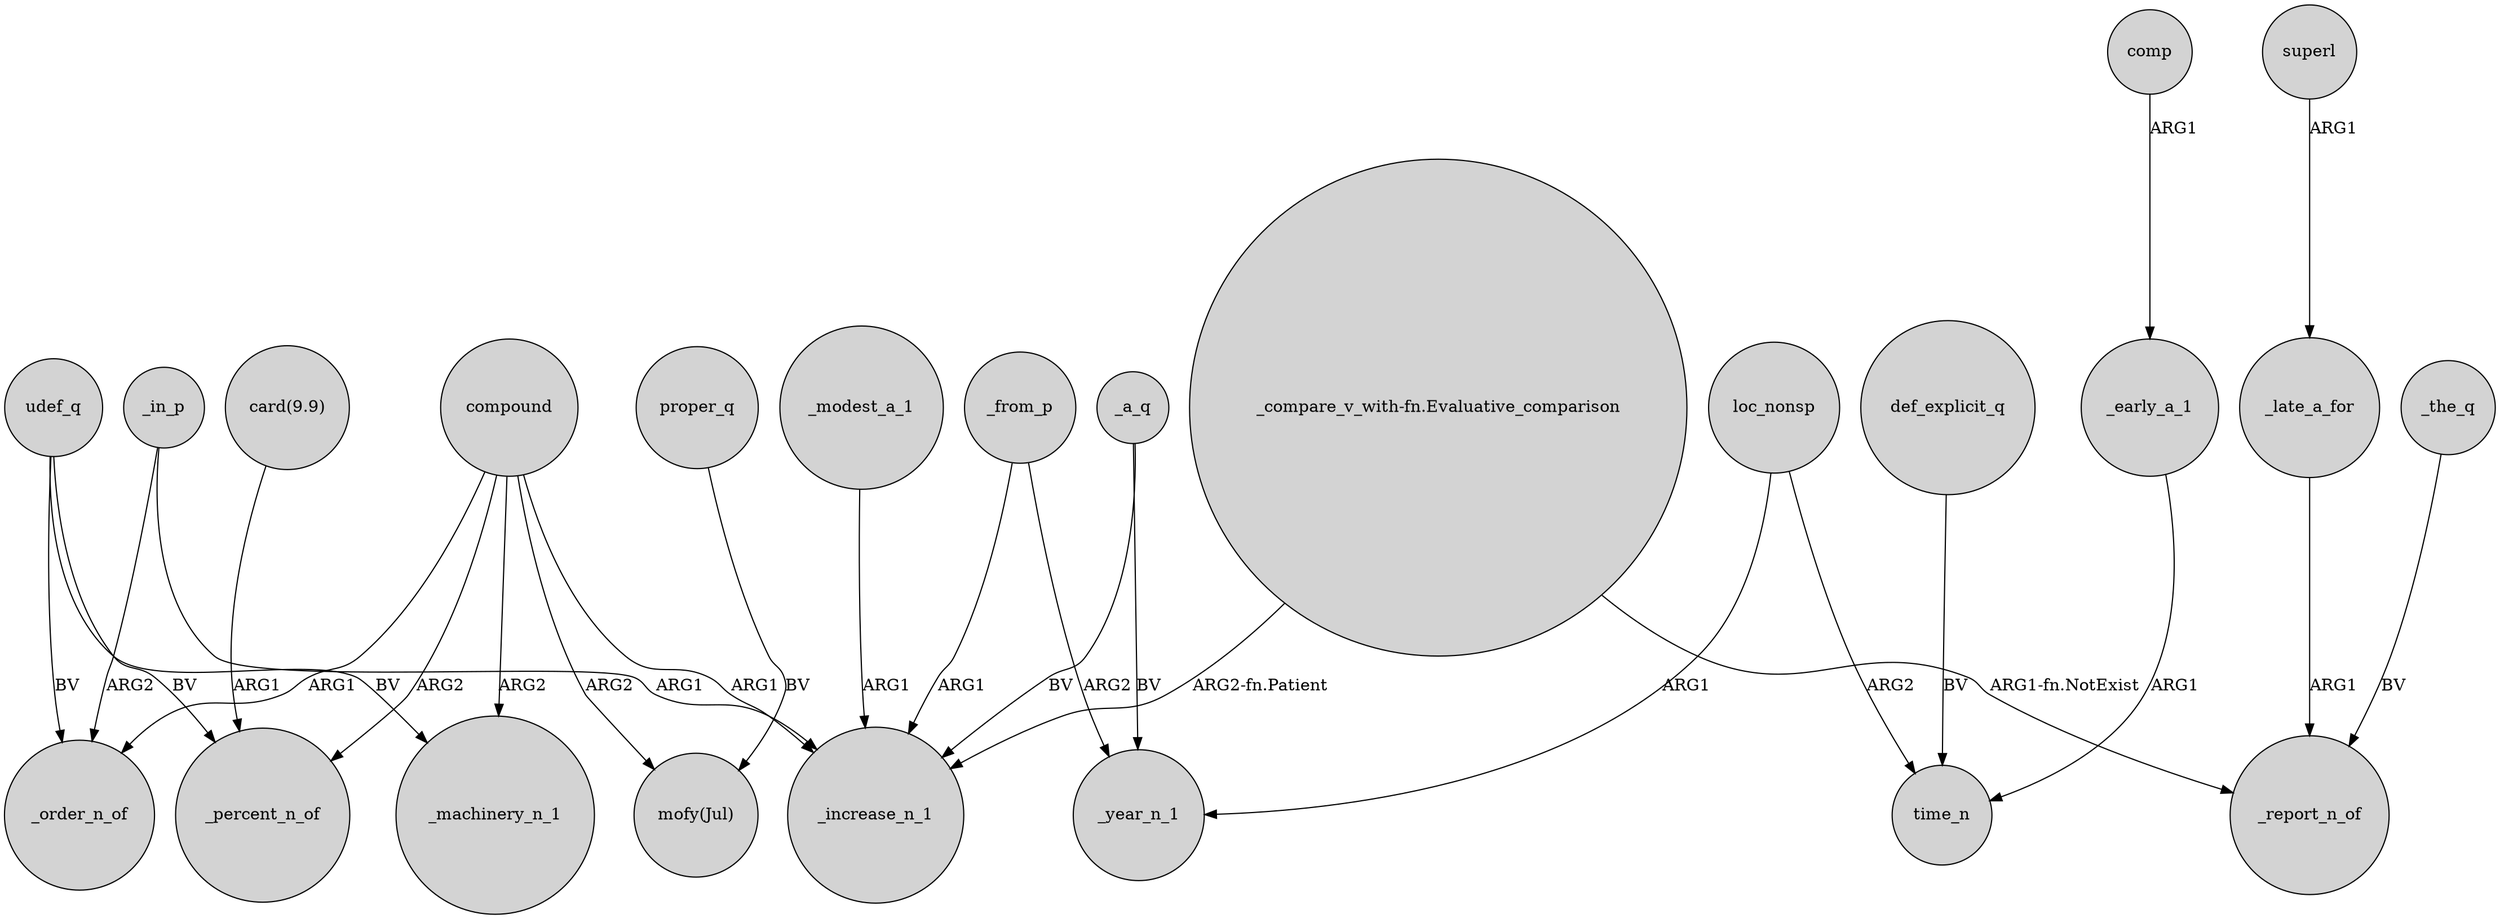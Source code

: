 digraph {
	node [shape=circle style=filled]
	_in_p -> _order_n_of [label=ARG2]
	_modest_a_1 -> _increase_n_1 [label=ARG1]
	udef_q -> _machinery_n_1 [label=BV]
	_a_q -> _increase_n_1 [label=BV]
	proper_q -> "mofy(Jul)" [label=BV]
	_late_a_for -> _report_n_of [label=ARG1]
	udef_q -> _order_n_of [label=BV]
	def_explicit_q -> time_n [label=BV]
	loc_nonsp -> _year_n_1 [label=ARG1]
	superl -> _late_a_for [label=ARG1]
	"_compare_v_with-fn.Evaluative_comparison" -> _report_n_of [label="ARG1-fn.NotExist"]
	compound -> _percent_n_of [label=ARG2]
	compound -> "mofy(Jul)" [label=ARG2]
	_from_p -> _year_n_1 [label=ARG2]
	loc_nonsp -> time_n [label=ARG2]
	compound -> _order_n_of [label=ARG1]
	_from_p -> _increase_n_1 [label=ARG1]
	"_compare_v_with-fn.Evaluative_comparison" -> _increase_n_1 [label="ARG2-fn.Patient"]
	_the_q -> _report_n_of [label=BV]
	"card(9.9)" -> _percent_n_of [label=ARG1]
	_early_a_1 -> time_n [label=ARG1]
	compound -> _increase_n_1 [label=ARG1]
	_a_q -> _year_n_1 [label=BV]
	udef_q -> _percent_n_of [label=BV]
	compound -> _machinery_n_1 [label=ARG2]
	_in_p -> _increase_n_1 [label=ARG1]
	comp -> _early_a_1 [label=ARG1]
}
